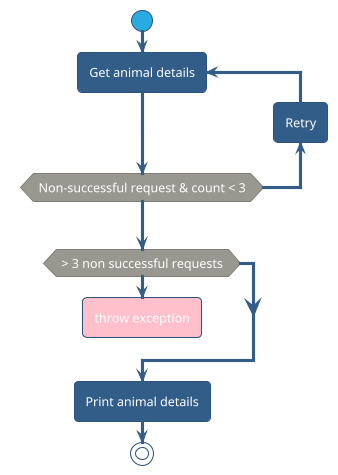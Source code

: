 @startuml

!theme sandstone

start

repeat :Get animal details;
backward:Retry;
repeat while (Non-successful request & count < 3)
->no;
if(> 3 non successful requests) then
	#pink:throw exception;
	kill
endif 
:Print animal details;
stop
@enduml

@enduml
